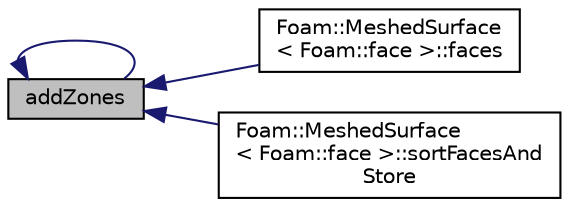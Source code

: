 digraph "addZones"
{
  bgcolor="transparent";
  edge [fontname="Helvetica",fontsize="10",labelfontname="Helvetica",labelfontsize="10"];
  node [fontname="Helvetica",fontsize="10",shape=record];
  rankdir="LR";
  Node201 [label="addZones",height=0.2,width=0.4,color="black", fillcolor="grey75", style="filled", fontcolor="black"];
  Node201 -> Node201 [dir="back",color="midnightblue",fontsize="10",style="solid",fontname="Helvetica"];
  Node201 -> Node202 [dir="back",color="midnightblue",fontsize="10",style="solid",fontname="Helvetica"];
  Node202 [label="Foam::MeshedSurface\l\< Foam::face \>::faces",height=0.2,width=0.4,color="black",URL="$a30833.html#a16c6d36f7c961d037a44e5c235d9aa15",tooltip="Return const access to the faces. "];
  Node201 -> Node203 [dir="back",color="midnightblue",fontsize="10",style="solid",fontname="Helvetica"];
  Node203 [label="Foam::MeshedSurface\l\< Foam::face \>::sortFacesAnd\lStore",height=0.2,width=0.4,color="black",URL="$a30833.html#a795fef9eff7c806423be82d215f268c4",tooltip="Sort faces by zones and store sorted faces. "];
}
